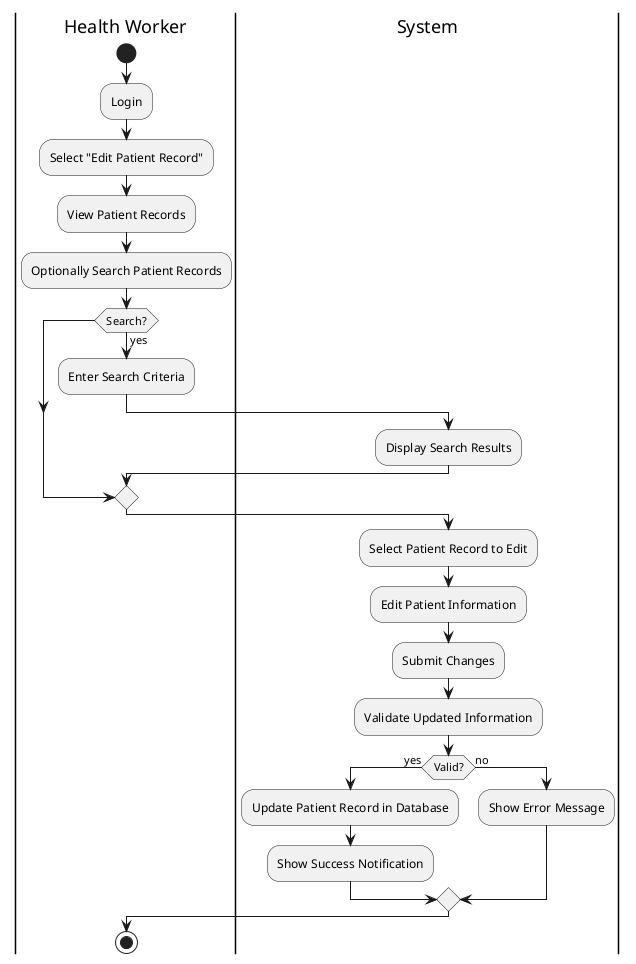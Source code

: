 @startuml
|Health Worker|
start
:Login;
:Select "Edit Patient Record";
:View Patient Records;
:Optionally Search Patient Records;
if (Search?) then (yes)
  :Enter Search Criteria;
  |System|
  :Display Search Results;
endif
:Select Patient Record to Edit;
:Edit Patient Information;
:Submit Changes;
|System|
:Validate Updated Information;
if (Valid?) then (yes)
  :Update Patient Record in Database;
  :Show Success Notification;
else (no)
  :Show Error Message;
endif
|Health Worker|
stop
@enduml 